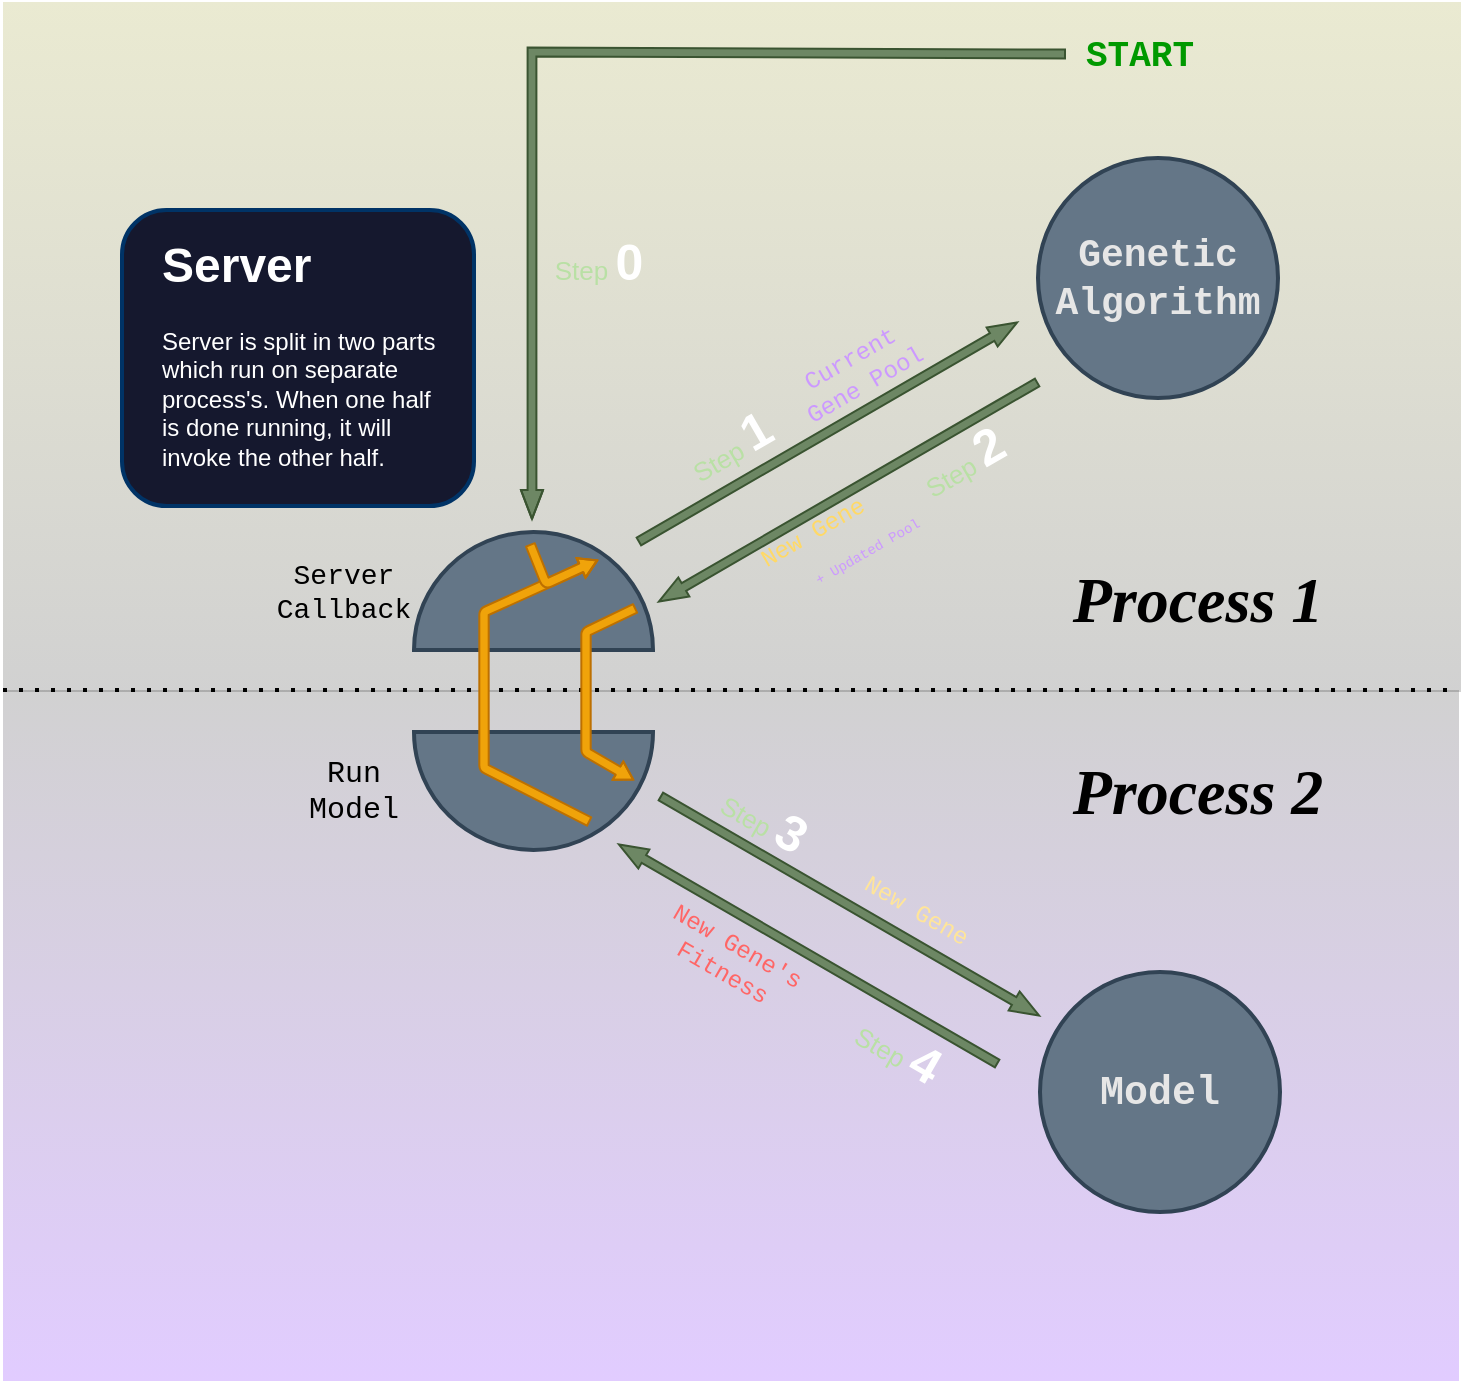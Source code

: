 <mxfile version="22.0.2" type="device">
  <diagram name="Page-1" id="hKeQ0QPNWC-VnmTN_f54">
    <mxGraphModel dx="1434" dy="791" grid="1" gridSize="10" guides="1" tooltips="1" connect="1" arrows="1" fold="1" page="1" pageScale="1" pageWidth="730" pageHeight="690" math="0" shadow="0">
      <root>
        <mxCell id="0" />
        <mxCell id="1" parent="0" />
        <mxCell id="QGJTr5kWW-_Mny7xRt1E-1" value="" style="rounded=0;whiteSpace=wrap;html=1;fillColor=#6a00ff;strokeColor=none;gradientDirection=east;fontColor=#ffffff;opacity=20;rotation=-90;gradientColor=#1A1A1A;" parent="1" vertex="1">
          <mxGeometry x="191.75" y="152.75" width="345.5" height="728" as="geometry" />
        </mxCell>
        <mxCell id="qF5WVxnTo-zh03sY3Jjb-56" value="" style="rounded=0;whiteSpace=wrap;html=1;fillColor=#96961B;strokeColor=none;gradientDirection=east;fontColor=#ffffff;opacity=20;rotation=90;gradientColor=#1A1A1A;" parent="1" vertex="1">
          <mxGeometry x="192.5" y="-192" width="345" height="729" as="geometry" />
        </mxCell>
        <mxCell id="qF5WVxnTo-zh03sY3Jjb-23" value="" style="shape=flexArrow;endArrow=classic;html=1;rounded=0;endWidth=5.624;endSize=4.481;width=4.4;fillColor=#6d8764;strokeColor=#3A5431;" parent="1" edge="1">
          <mxGeometry width="50" height="50" relative="1" as="geometry">
            <mxPoint x="532" y="26" as="sourcePoint" />
            <mxPoint x="265" y="259" as="targetPoint" />
            <Array as="points">
              <mxPoint x="265" y="25" />
            </Array>
          </mxGeometry>
        </mxCell>
        <mxCell id="qF5WVxnTo-zh03sY3Jjb-26" value="&lt;span style=&quot;border-color: rgb(0, 0, 0); color: rgb(185, 224, 165); font-family: Helvetica; font-size: 13px; font-style: normal; font-variant-ligatures: normal; font-variant-caps: normal; letter-spacing: normal; orphans: 2; text-align: center; text-indent: 0px; text-transform: none; widows: 2; word-spacing: 0px; -webkit-text-stroke-width: 0px; text-decoration-thickness: initial; text-decoration-style: initial; text-decoration-color: initial; font-weight: normal;&quot;&gt;Step&lt;/span&gt;&lt;span style=&quot;font-family: Helvetica; font-style: normal; font-variant-ligatures: normal; font-variant-caps: normal; font-weight: 700; letter-spacing: normal; orphans: 2; text-align: center; text-indent: 0px; text-transform: none; widows: 2; word-spacing: 0px; -webkit-text-stroke-width: 0px; text-decoration-thickness: initial; text-decoration-style: initial; text-decoration-color: initial; float: none; display: inline !important;&quot;&gt;&amp;nbsp;&lt;span style=&quot;font-size: 25px;&quot;&gt;&lt;font color=&quot;#ffffff&quot;&gt;0&lt;/font&gt;&lt;/span&gt;&lt;/span&gt;" style="edgeLabel;html=1;align=center;verticalAlign=middle;resizable=0;points=[];fontFamily=Helvetica;labelBackgroundColor=none;fontSize=13;fontStyle=1;labelBorderColor=none;spacing=0;fontColor=#B9E0A5;" parent="qF5WVxnTo-zh03sY3Jjb-23" vertex="1" connectable="0">
          <mxGeometry x="0.446" y="-1" relative="1" as="geometry">
            <mxPoint x="34" y="9" as="offset" />
          </mxGeometry>
        </mxCell>
        <mxCell id="qF5WVxnTo-zh03sY3Jjb-24" value="&lt;h2&gt;&lt;b style=&quot;&quot;&gt;&lt;font color=&quot;#009900&quot; face=&quot;Courier New&quot;&gt;START&lt;/font&gt;&lt;/b&gt;&lt;/h2&gt;" style="text;html=1;strokeColor=none;fillColor=none;align=center;verticalAlign=middle;whiteSpace=wrap;rounded=0;" parent="1" vertex="1">
          <mxGeometry x="539" y="12" width="60" height="30" as="geometry" />
        </mxCell>
        <mxCell id="qKZmqnncI4E4cdEYaC28-5" value="&lt;i&gt;&lt;font size=&quot;1&quot; style=&quot;&quot;&gt;&lt;b style=&quot;font-size: 32px;&quot;&gt;Process 1&lt;/b&gt;&lt;/font&gt;&lt;/i&gt;" style="text;html=1;strokeColor=none;fillColor=none;align=center;verticalAlign=middle;whiteSpace=wrap;rounded=0;fontSize=15;fontFamily=Verdana;" parent="1" vertex="1">
          <mxGeometry x="518" y="252" width="160" height="93" as="geometry" />
        </mxCell>
        <mxCell id="ObK-6UawE--s0aJhX0ZN-82" value="" style="group" parent="1" vertex="1" connectable="0">
          <mxGeometry x="289" y="158.01" width="219" height="141.99" as="geometry" />
        </mxCell>
        <mxCell id="qF5WVxnTo-zh03sY3Jjb-7" value="" style="shape=flexArrow;endArrow=classic;html=1;rounded=0;endWidth=5.624;endSize=4.481;width=4.4;fillColor=#6d8764;strokeColor=#3A5431;" parent="ObK-6UawE--s0aJhX0ZN-82" edge="1">
          <mxGeometry width="50" height="50" relative="1" as="geometry">
            <mxPoint x="29" y="111.99" as="sourcePoint" />
            <mxPoint x="219" y="1.99" as="targetPoint" />
          </mxGeometry>
        </mxCell>
        <mxCell id="qF5WVxnTo-zh03sY3Jjb-28" value="&lt;span style=&quot;font-weight: normal;&quot;&gt;Step&lt;/span&gt; &lt;font color=&quot;#ffffff&quot; style=&quot;font-size: 25px;&quot;&gt;1&lt;/font&gt;" style="edgeLabel;html=1;align=center;verticalAlign=middle;resizable=0;points=[];rotation=-30;fontFamily=Helvetica;labelBackgroundColor=none;fontSize=13;fontStyle=1;labelBorderColor=none;spacing=0;fontColor=#B9E0A5;" parent="qF5WVxnTo-zh03sY3Jjb-7" vertex="1" connectable="0">
          <mxGeometry x="0.65" relative="1" as="geometry">
            <mxPoint x="-112" y="42" as="offset" />
          </mxGeometry>
        </mxCell>
        <mxCell id="ObK-6UawE--s0aJhX0ZN-3" value="Current Gene Pool" style="text;html=1;strokeColor=none;fillColor=none;align=center;verticalAlign=middle;whiteSpace=wrap;rounded=0;rotation=-30;fontColor=#CC99FF;fontFamily=Courier New;" parent="ObK-6UawE--s0aJhX0ZN-82" vertex="1">
          <mxGeometry x="101" y="11.99" width="76" height="30" as="geometry" />
        </mxCell>
        <mxCell id="J80-3c8fZ5XdG-Qg9mDs-8" value="" style="shape=flexArrow;endArrow=classic;html=1;rounded=0;endWidth=5.624;endSize=4.481;width=4.4;fillColor=#6d8764;strokeColor=#3A5431;" parent="ObK-6UawE--s0aJhX0ZN-82" edge="1">
          <mxGeometry width="50" height="50" relative="1" as="geometry">
            <mxPoint x="229" y="31.99" as="sourcePoint" />
            <mxPoint x="39" y="141.99" as="targetPoint" />
          </mxGeometry>
        </mxCell>
        <mxCell id="J80-3c8fZ5XdG-Qg9mDs-9" value="&lt;span style=&quot;font-weight: normal;&quot;&gt;Step&lt;/span&gt; &lt;font color=&quot;#ffffff&quot; style=&quot;font-size: 25px;&quot;&gt;2&lt;/font&gt;" style="edgeLabel;html=1;align=center;verticalAlign=middle;resizable=0;points=[];rotation=-30;fontFamily=Helvetica;labelBackgroundColor=none;fontSize=13;fontStyle=1;labelBorderColor=none;spacing=0;fontColor=#B9E0A5;" parent="J80-3c8fZ5XdG-Qg9mDs-8" vertex="1" connectable="0">
          <mxGeometry x="0.65" relative="1" as="geometry">
            <mxPoint x="117" y="-52" as="offset" />
          </mxGeometry>
        </mxCell>
        <mxCell id="J80-3c8fZ5XdG-Qg9mDs-15" value="&lt;font color=&quot;#ffd966&quot;&gt;New Gene&lt;/font&gt;" style="text;html=1;strokeColor=none;fillColor=none;align=center;verticalAlign=middle;whiteSpace=wrap;rounded=0;rotation=-30;fontColor=#CC99FF;fontFamily=Courier New;" parent="ObK-6UawE--s0aJhX0ZN-82" vertex="1">
          <mxGeometry x="78.5" y="94.12" width="76" height="28.01" as="geometry" />
        </mxCell>
        <mxCell id="js07GGTwBLIUN8_5Y25O-1" value="&lt;font style=&quot;font-size: 7px;&quot;&gt;+ Updated Pool&lt;br style=&quot;font-size: 7px;&quot;&gt;&lt;/font&gt;" style="text;html=1;strokeColor=none;fillColor=none;align=center;verticalAlign=middle;whiteSpace=wrap;rounded=0;rotation=-30;fontColor=#CC99FF;fontFamily=Courier New;fontSize=7;" parent="ObK-6UawE--s0aJhX0ZN-82" vertex="1">
          <mxGeometry x="106" y="101.99" width="76" height="30" as="geometry" />
        </mxCell>
        <mxCell id="J80-3c8fZ5XdG-Qg9mDs-16" value="" style="group;rotation=60;" parent="1" vertex="1" connectable="0">
          <mxGeometry x="295" y="376.0" width="219" height="141.99" as="geometry" />
        </mxCell>
        <mxCell id="J80-3c8fZ5XdG-Qg9mDs-17" value="" style="shape=flexArrow;endArrow=classic;html=1;rounded=0;endWidth=5.624;endSize=4.481;width=4.4;fillColor=#6d8764;strokeColor=#3A5431;" parent="J80-3c8fZ5XdG-Qg9mDs-16" edge="1">
          <mxGeometry width="50" height="50" relative="1" as="geometry">
            <mxPoint x="34" y="21" as="sourcePoint" />
            <mxPoint x="224" y="131" as="targetPoint" />
          </mxGeometry>
        </mxCell>
        <mxCell id="J80-3c8fZ5XdG-Qg9mDs-18" value="&lt;span style=&quot;font-weight: normal;&quot;&gt;Step&lt;/span&gt; &lt;font color=&quot;#ffffff&quot; style=&quot;font-size: 25px;&quot;&gt;4&lt;/font&gt;" style="edgeLabel;html=1;align=center;verticalAlign=middle;resizable=0;points=[];rotation=30;fontFamily=Helvetica;labelBackgroundColor=none;fontSize=13;fontStyle=1;labelBorderColor=none;spacing=0;fontColor=#B9E0A5;" parent="J80-3c8fZ5XdG-Qg9mDs-17" vertex="1" connectable="0">
          <mxGeometry x="0.65" relative="1" as="geometry">
            <mxPoint x="-37" y="34" as="offset" />
          </mxGeometry>
        </mxCell>
        <mxCell id="J80-3c8fZ5XdG-Qg9mDs-19" value="&lt;font color=&quot;#ffe599&quot;&gt;New Gene&lt;/font&gt;" style="text;html=1;strokeColor=none;fillColor=none;align=center;verticalAlign=middle;whiteSpace=wrap;rounded=0;rotation=30;fontColor=#CC99FF;fontFamily=Courier New;" parent="J80-3c8fZ5XdG-Qg9mDs-16" vertex="1">
          <mxGeometry x="124" y="64" width="76" height="30" as="geometry" />
        </mxCell>
        <mxCell id="J80-3c8fZ5XdG-Qg9mDs-20" value="" style="shape=flexArrow;endArrow=classic;html=1;rounded=0;endWidth=5.624;endSize=4.481;width=4.4;fillColor=#6d8764;strokeColor=#3A5431;" parent="J80-3c8fZ5XdG-Qg9mDs-16" edge="1">
          <mxGeometry width="50" height="50" relative="1" as="geometry">
            <mxPoint x="203" y="155" as="sourcePoint" />
            <mxPoint x="13" y="45" as="targetPoint" />
          </mxGeometry>
        </mxCell>
        <mxCell id="J80-3c8fZ5XdG-Qg9mDs-21" value="&lt;span style=&quot;font-weight: normal;&quot;&gt;Step&lt;/span&gt; &lt;font color=&quot;#ffffff&quot; style=&quot;font-size: 25px;&quot;&gt;3&lt;/font&gt;" style="edgeLabel;html=1;align=center;verticalAlign=middle;resizable=0;points=[];rotation=30;fontFamily=Helvetica;labelBackgroundColor=none;fontSize=13;fontStyle=1;labelBorderColor=none;spacing=0;fontColor=#B9E0A5;" parent="J80-3c8fZ5XdG-Qg9mDs-20" vertex="1" connectable="0">
          <mxGeometry x="0.65" relative="1" as="geometry">
            <mxPoint x="41" y="-34" as="offset" />
          </mxGeometry>
        </mxCell>
        <mxCell id="J80-3c8fZ5XdG-Qg9mDs-22" value="&lt;font color=&quot;#ff6666&quot;&gt;New Gene&#39;s Fitness&lt;/font&gt;" style="text;html=1;strokeColor=none;fillColor=none;align=center;verticalAlign=middle;whiteSpace=wrap;rounded=0;rotation=30;fontColor=#CC99FF;fontFamily=Courier New;" parent="J80-3c8fZ5XdG-Qg9mDs-16" vertex="1">
          <mxGeometry x="31" y="89" width="76" height="28.01" as="geometry" />
        </mxCell>
        <mxCell id="qF5WVxnTo-zh03sY3Jjb-3" value="Model" style="ellipse;whiteSpace=wrap;html=1;aspect=fixed;fontSize=20;fillColor=#647687;strokeColor=#314354;fontFamily=Courier New;fontColor=#E6E6E6;strokeWidth=2;fontStyle=1;container=1;" parent="1" vertex="1">
          <mxGeometry x="519" y="485" width="120" height="120" as="geometry" />
        </mxCell>
        <mxCell id="qF5WVxnTo-zh03sY3Jjb-2" value="&lt;font style=&quot;font-size: 19px;&quot;&gt;Genetic Algorithm&lt;/font&gt;" style="ellipse;whiteSpace=wrap;html=1;aspect=fixed;fontSize=20;fillColor=#647687;strokeColor=#314354;fontFamily=Courier New;fontColor=#E6E6E6;strokeWidth=2;fontStyle=1" parent="1" vertex="1">
          <mxGeometry x="518" y="78" width="120" height="120" as="geometry" />
        </mxCell>
        <mxCell id="QGJTr5kWW-_Mny7xRt1E-5" value="" style="endArrow=none;dashed=1;html=1;dashPattern=1 3;strokeWidth=2;rounded=0;entryX=1;entryY=1;entryDx=0;entryDy=0;exitX=1;exitY=0;exitDx=0;exitDy=0;" parent="1" source="QGJTr5kWW-_Mny7xRt1E-1" target="QGJTr5kWW-_Mny7xRt1E-1" edge="1">
          <mxGeometry width="50" height="50" relative="1" as="geometry">
            <mxPoint y="345" as="sourcePoint" />
            <mxPoint x="451" y="285" as="targetPoint" />
          </mxGeometry>
        </mxCell>
        <mxCell id="QGJTr5kWW-_Mny7xRt1E-7" value="" style="group;fontFamily=Courier New;fontSize=14;" parent="1" vertex="1" connectable="0">
          <mxGeometry x="206" y="265" width="119.5" height="59" as="geometry" />
        </mxCell>
        <mxCell id="QGJTr5kWW-_Mny7xRt1E-4" value="" style="verticalLabelPosition=bottom;verticalAlign=top;html=1;shape=mxgraph.basic.half_circle;rotation=-180;strokeColor=#314354;fillColor=#647687;strokeWidth=2;" parent="QGJTr5kWW-_Mny7xRt1E-7" vertex="1">
          <mxGeometry width="119.5" height="59" as="geometry" />
        </mxCell>
        <mxCell id="QGJTr5kWW-_Mny7xRt1E-10" value="" style="group" parent="1" vertex="1" connectable="0">
          <mxGeometry x="206" y="365" width="119.5" height="59" as="geometry" />
        </mxCell>
        <mxCell id="QGJTr5kWW-_Mny7xRt1E-3" value="" style="verticalLabelPosition=bottom;verticalAlign=top;html=1;shape=mxgraph.basic.half_circle;strokeColor=#314354;fillColor=#647687;strokeWidth=2;" parent="QGJTr5kWW-_Mny7xRt1E-10" vertex="1">
          <mxGeometry width="119.5" height="59" as="geometry" />
        </mxCell>
        <mxCell id="QGJTr5kWW-_Mny7xRt1E-9" value="Run &lt;br style=&quot;font-size: 15px;&quot;&gt;Model" style="text;html=1;strokeColor=none;fillColor=none;align=center;verticalAlign=middle;whiteSpace=wrap;rounded=0;fontSize=15;fontFamily=Courier New;" parent="1" vertex="1">
          <mxGeometry x="146" y="379.5" width="60" height="30" as="geometry" />
        </mxCell>
        <mxCell id="QGJTr5kWW-_Mny7xRt1E-6" value="Server Callback" style="text;html=1;strokeColor=none;fillColor=none;align=center;verticalAlign=middle;whiteSpace=wrap;rounded=0;fontFamily=Courier New;fontSize=14;" parent="1" vertex="1">
          <mxGeometry x="141" y="279.5" width="60" height="30" as="geometry" />
        </mxCell>
        <mxCell id="QGJTr5kWW-_Mny7xRt1E-15" value="" style="shape=flexArrow;endArrow=classic;html=1;rounded=1;endWidth=4.891;endSize=2.59;width=4.677;fillColor=#f0a30a;strokeColor=#BD7000;" parent="1" edge="1">
          <mxGeometry width="50" height="50" relative="1" as="geometry">
            <mxPoint x="317" y="303" as="sourcePoint" />
            <mxPoint x="316" y="389" as="targetPoint" />
            <Array as="points">
              <mxPoint x="292" y="315" />
              <mxPoint x="292" y="375" />
            </Array>
          </mxGeometry>
        </mxCell>
        <mxCell id="QGJTr5kWW-_Mny7xRt1E-16" value="" style="shape=flexArrow;endArrow=classic;html=1;rounded=1;endWidth=4.891;endSize=2.59;width=4.677;fillColor=#f0a30a;strokeColor=#BD7000;" parent="1" edge="1">
          <mxGeometry width="50" height="50" relative="1" as="geometry">
            <mxPoint x="294" y="410" as="sourcePoint" />
            <mxPoint x="298" y="279.192" as="targetPoint" />
            <Array as="points">
              <mxPoint x="241" y="383" />
              <mxPoint x="241" y="305" />
            </Array>
          </mxGeometry>
        </mxCell>
        <mxCell id="QGJTr5kWW-_Mny7xRt1E-20" value="" style="shape=flexArrow;endArrow=classic;html=1;rounded=1;endWidth=4.891;endSize=2.59;width=4.677;fillColor=#f0a30a;strokeColor=#BD7000;" parent="1" edge="1">
          <mxGeometry width="50" height="50" relative="1" as="geometry">
            <mxPoint x="264" y="271" as="sourcePoint" />
            <mxPoint x="298" y="279.002" as="targetPoint" />
            <Array as="points">
              <mxPoint x="272" y="291" />
            </Array>
          </mxGeometry>
        </mxCell>
        <mxCell id="QGJTr5kWW-_Mny7xRt1E-23" value="&lt;i&gt;&lt;font size=&quot;1&quot; style=&quot;&quot;&gt;&lt;b style=&quot;font-size: 32px;&quot;&gt;Process 2&lt;/b&gt;&lt;/font&gt;&lt;/i&gt;" style="text;html=1;strokeColor=none;fillColor=none;align=center;verticalAlign=middle;whiteSpace=wrap;rounded=0;fontSize=15;fontFamily=Verdana;" parent="1" vertex="1">
          <mxGeometry x="518" y="348" width="160" height="93" as="geometry" />
        </mxCell>
        <mxCell id="QGJTr5kWW-_Mny7xRt1E-25" value="&lt;h1&gt;Server&lt;/h1&gt;&lt;p&gt;Server is split in two parts which run on separate process&#39;s. When one half is done running, it will invoke the other half.&lt;/p&gt;" style="text;html=1;spacing=5;spacingTop=-12;whiteSpace=wrap;overflow=hidden;rounded=1;labelBorderColor=none;fillColor=#15182E;fontColor=#ffffff;strokeColor=#003366;strokeWidth=2;perimeterSpacing=0;spacingLeft=15;spacingBottom=15;spacingRight=15;" parent="1" vertex="1">
          <mxGeometry x="60" y="104" width="176" height="148" as="geometry" />
        </mxCell>
      </root>
    </mxGraphModel>
  </diagram>
</mxfile>
